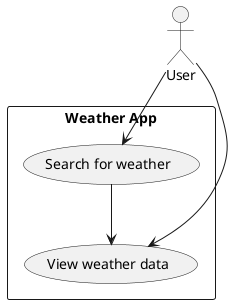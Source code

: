 @startuml

' Use Case Diagram
actor User

rectangle "Weather App" {
  usecase "Search for weather" as UC1
  usecase "View weather data" as UC2
}

User --> UC1
User --> UC2
UC1 --> UC2

@enduml